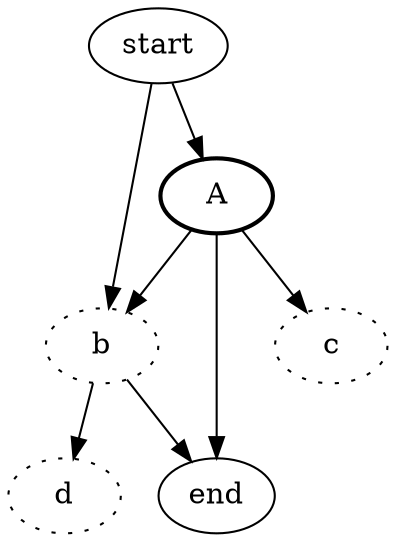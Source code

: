 digraph passage {
    start[label="start"][style="solid"];
    b[label="b"][style="dotted"];
    end[label="end"][style="solid"];
    d[label="d"][style="dotted"];
    A[label="A"][style="bold"];
    c[label="c"][style="dotted"];
    start -> b[label=""];
    b -> end[label=""];
    b -> d[label=""];
    start -> A[label=""];
    A -> end[label=""];
    A -> b[label=""];
    A -> c[label=""];
}
